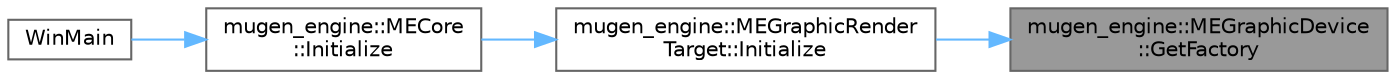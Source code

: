digraph "mugen_engine::MEGraphicDevice::GetFactory"
{
 // LATEX_PDF_SIZE
  bgcolor="transparent";
  edge [fontname=Helvetica,fontsize=10,labelfontname=Helvetica,labelfontsize=10];
  node [fontname=Helvetica,fontsize=10,shape=box,height=0.2,width=0.4];
  rankdir="RL";
  Node1 [id="Node000001",label="mugen_engine::MEGraphicDevice\l::GetFactory",height=0.2,width=0.4,color="gray40", fillcolor="grey60", style="filled", fontcolor="black",tooltip="ファクトリの生ポインタを取得"];
  Node1 -> Node2 [id="edge1_Node000001_Node000002",dir="back",color="steelblue1",style="solid",tooltip=" "];
  Node2 [id="Node000002",label="mugen_engine::MEGraphicRender\lTarget::Initialize",height=0.2,width=0.4,color="grey40", fillcolor="white", style="filled",URL="$classmugen__engine_1_1_m_e_graphic_render_target.html#a5d2d2e522feacbbe565d9c38aa8b229b",tooltip="初期化"];
  Node2 -> Node3 [id="edge2_Node000002_Node000003",dir="back",color="steelblue1",style="solid",tooltip=" "];
  Node3 [id="Node000003",label="mugen_engine::MECore\l::Initialize",height=0.2,width=0.4,color="grey40", fillcolor="white", style="filled",URL="$classmugen__engine_1_1_m_e_core.html#a5c11ae146be6ee69d4b66f2f44d1b984",tooltip="最初に必ず呼び出す初期化処理"];
  Node3 -> Node4 [id="edge3_Node000003_Node000004",dir="back",color="steelblue1",style="solid",tooltip=" "];
  Node4 [id="Node000004",label="WinMain",height=0.2,width=0.4,color="grey40", fillcolor="white", style="filled",URL="$main_8cpp.html#aa9f5bde5a38da1ef0ae63e9a5a567411",tooltip=" "];
}
